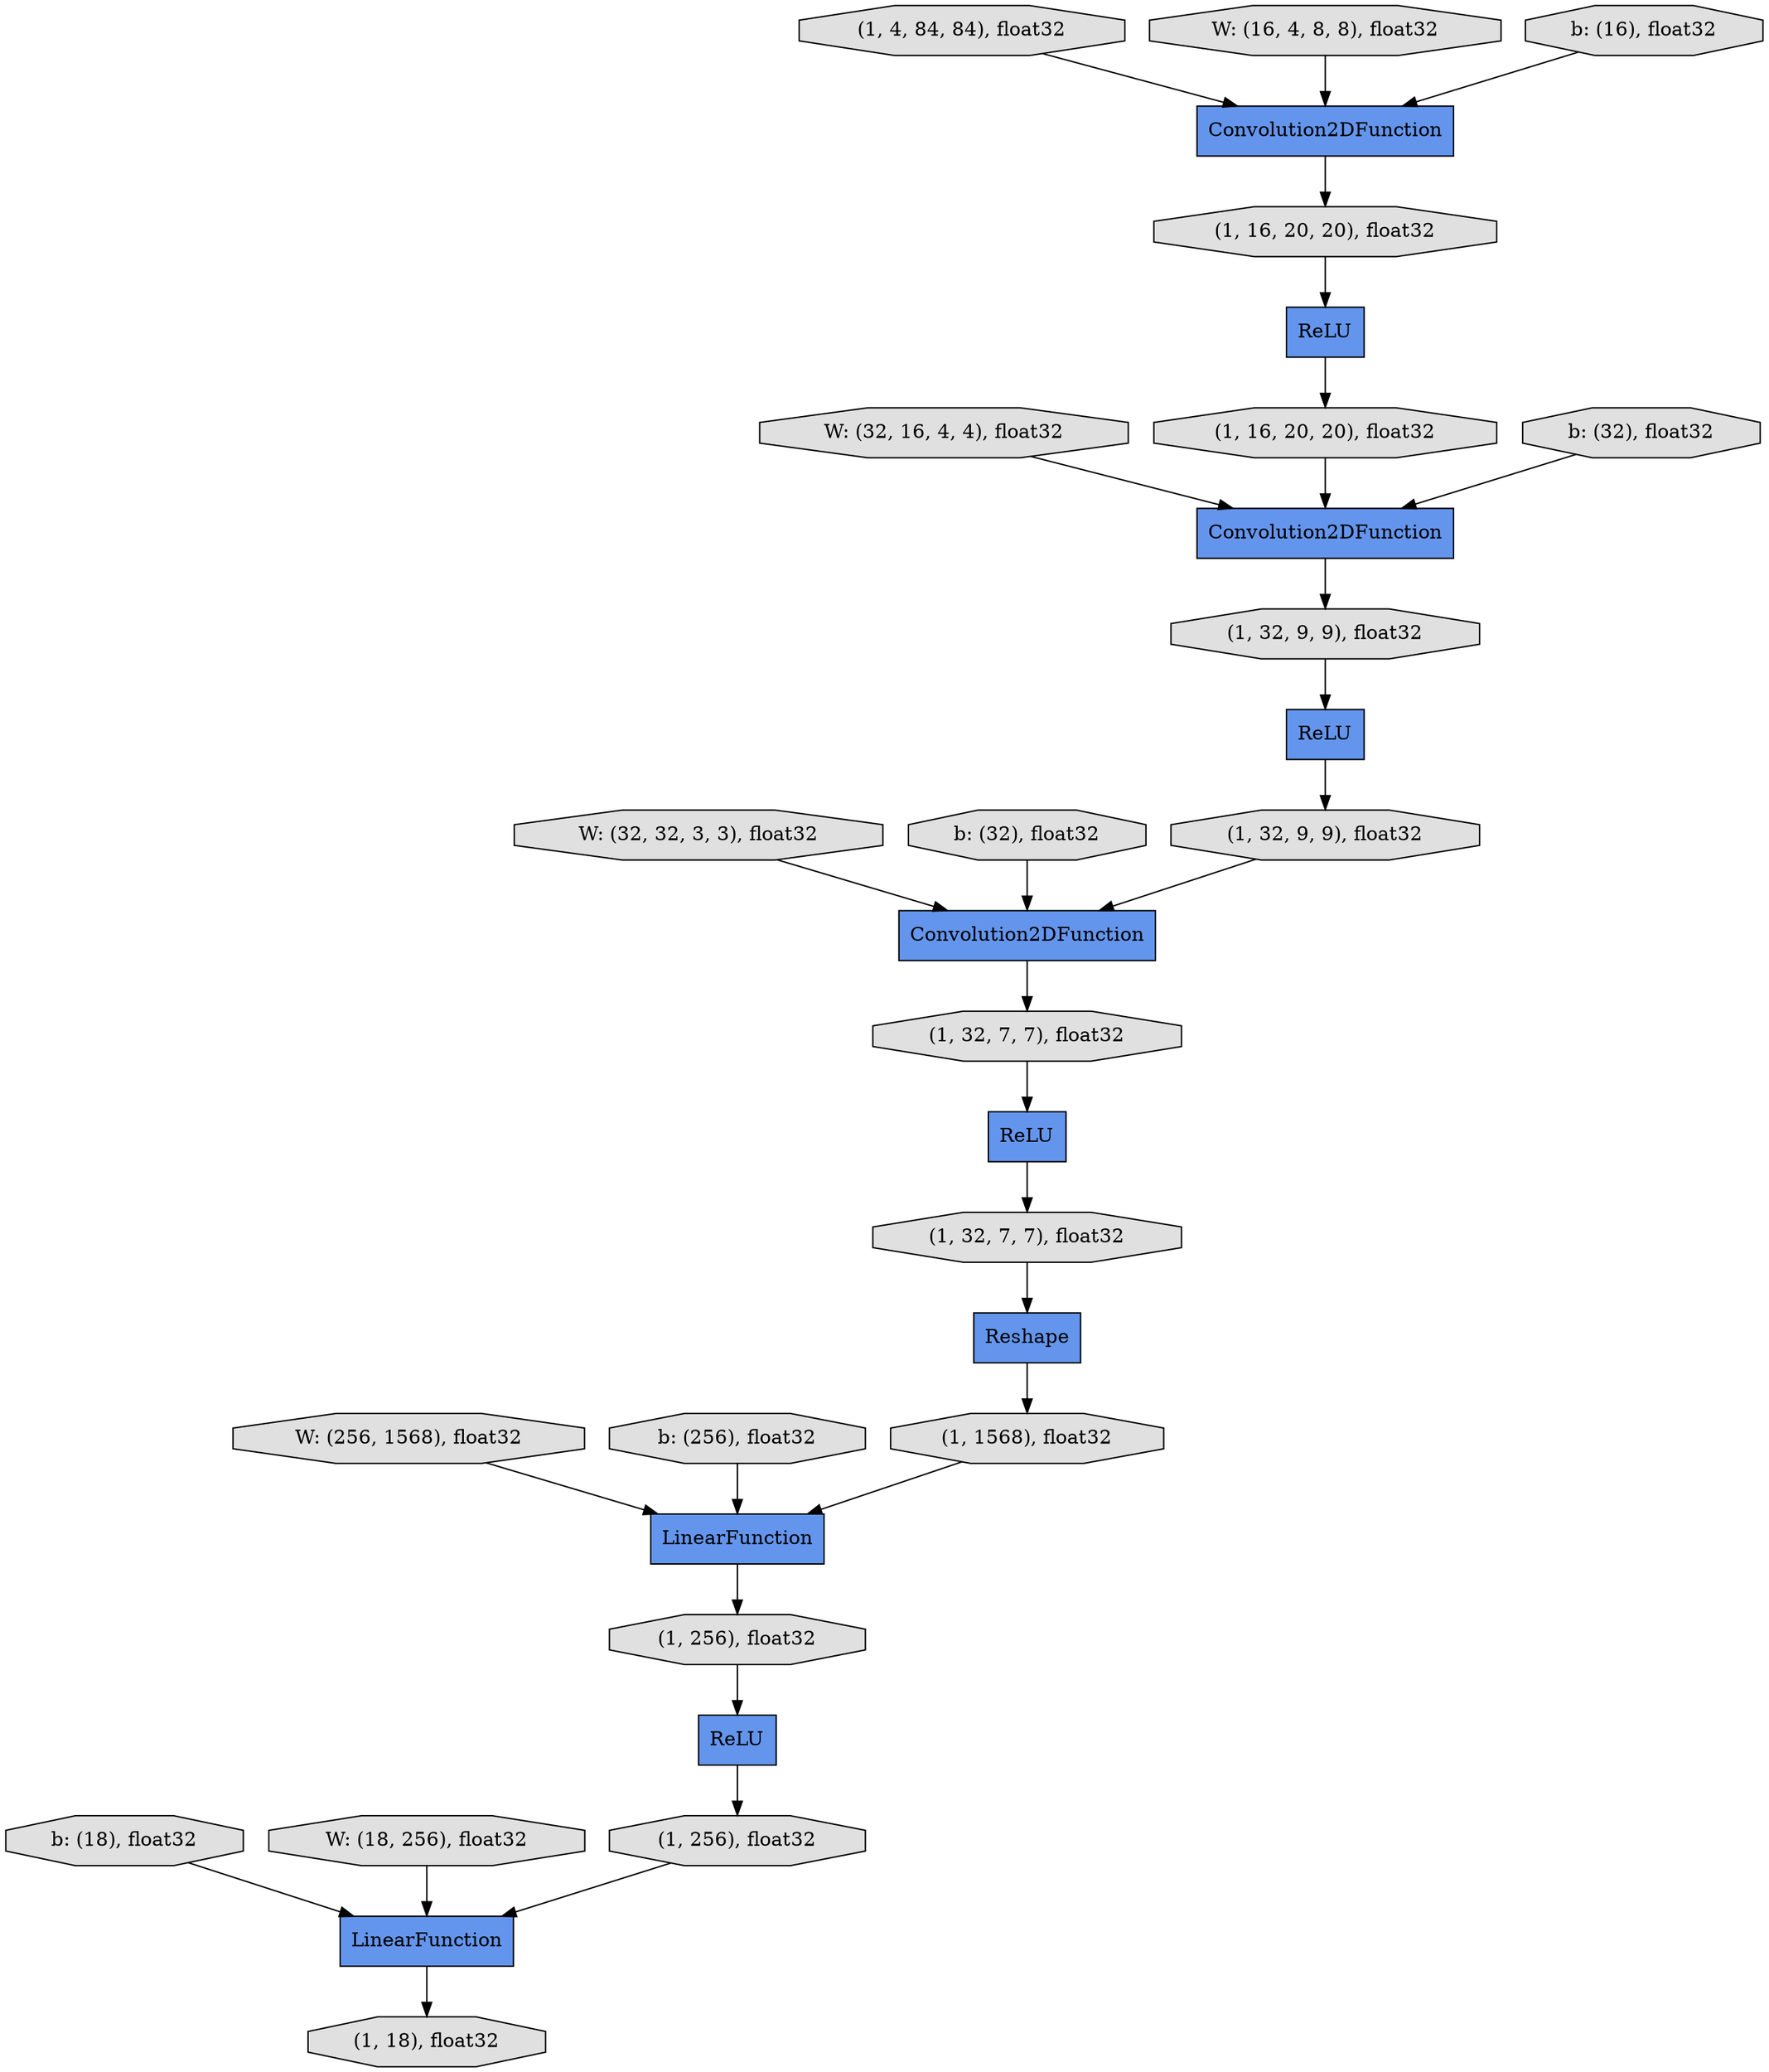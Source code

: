 digraph graphname{rankdir=TB;139920644343824 [label="(1, 1568), float32",shape="octagon",fillcolor="#E0E0E0",style="filled"];139920988796944 [label="W: (32, 16, 4, 4), float32",shape="octagon",fillcolor="#E0E0E0",style="filled"];139920644341840 [label="b: (18), float32",shape="octagon",fillcolor="#E0E0E0",style="filled"];139920644344016 [label="(1, 256), float32",shape="octagon",fillcolor="#E0E0E0",style="filled"];139920644341968 [label="LinearFunction",shape="record",fillcolor="#6495ED",style="filled"];139920644342032 [label="Convolution2DFunction",shape="record",fillcolor="#6495ED",style="filled"];139920644344144 [label="(1, 256), float32",shape="octagon",fillcolor="#E0E0E0",style="filled"];139920644342096 [label="(1, 4, 84, 84), float32",shape="octagon",fillcolor="#E0E0E0",style="filled"];139920988797392 [label="W: (32, 32, 3, 3), float32",shape="octagon",fillcolor="#E0E0E0",style="filled"];139920644342288 [label="(1, 16, 20, 20), float32",shape="octagon",fillcolor="#E0E0E0",style="filled"];139920644344464 [label="(1, 18), float32",shape="octagon",fillcolor="#E0E0E0",style="filled"];139920644342480 [label="ReLU",shape="record",fillcolor="#6495ED",style="filled"];139920988797712 [label="b: (32), float32",shape="octagon",fillcolor="#E0E0E0",style="filled"];139920644342544 [label="(1, 16, 20, 20), float32",shape="octagon",fillcolor="#E0E0E0",style="filled"];139920988797840 [label="Convolution2DFunction",shape="record",fillcolor="#6495ED",style="filled"];139920644342736 [label="(1, 32, 9, 9), float32",shape="octagon",fillcolor="#E0E0E0",style="filled"];139920644342800 [label="Convolution2DFunction",shape="record",fillcolor="#6495ED",style="filled"];139920988795920 [label="ReLU",shape="record",fillcolor="#6495ED",style="filled"];139920988798032 [label="W: (256, 1568), float32",shape="octagon",fillcolor="#E0E0E0",style="filled"];139920644342928 [label="(1, 32, 9, 9), float32",shape="octagon",fillcolor="#E0E0E0",style="filled"];139920959716688 [label="ReLU",shape="record",fillcolor="#6495ED",style="filled"];139920988697936 [label="b: (32), float32",shape="octagon",fillcolor="#E0E0E0",style="filled"];139920644343184 [label="ReLU",shape="record",fillcolor="#6495ED",style="filled"];139920988798352 [label="b: (256), float32",shape="octagon",fillcolor="#E0E0E0",style="filled"];139920644343248 [label="(1, 32, 7, 7), float32",shape="octagon",fillcolor="#E0E0E0",style="filled"];139920988796368 [label="W: (16, 4, 8, 8), float32",shape="octagon",fillcolor="#E0E0E0",style="filled"];139920644343312 [label="Reshape",shape="record",fillcolor="#6495ED",style="filled"];139920644343440 [label="(1, 32, 7, 7), float32",shape="octagon",fillcolor="#E0E0E0",style="filled"];139920988798672 [label="W: (18, 256), float32",shape="octagon",fillcolor="#E0E0E0",style="filled"];139920988796624 [label="b: (16), float32",shape="octagon",fillcolor="#E0E0E0",style="filled"];139920644343760 [label="LinearFunction",shape="record",fillcolor="#6495ED",style="filled"];139920644342096 -> 139920988797840;139920644343440 -> 139920644343312;139920644342928 -> 139920644342800;139920644343760 -> 139920644344464;139920988796944 -> 139920644342032;139920959716688 -> 139920644342928;139920644344016 -> 139920644343760;139920644342800 -> 139920644343248;139920644343312 -> 139920644343824;139920644341968 -> 139920644344144;139920644342544 -> 139920644342032;139920644342288 -> 139920988795920;139920644344144 -> 139920644343184;139920988797712 -> 139920644342800;139920644342736 -> 139920959716688;139920988795920 -> 139920644342544;139920644343184 -> 139920644344016;139920988798352 -> 139920644341968;139920988797392 -> 139920644342800;139920988798672 -> 139920644343760;139920644343248 -> 139920644342480;139920644342480 -> 139920644343440;139920988697936 -> 139920644342032;139920644343824 -> 139920644341968;139920988798032 -> 139920644341968;139920988797840 -> 139920644342288;139920644341840 -> 139920644343760;139920644342032 -> 139920644342736;139920988796624 -> 139920988797840;139920988796368 -> 139920988797840;}